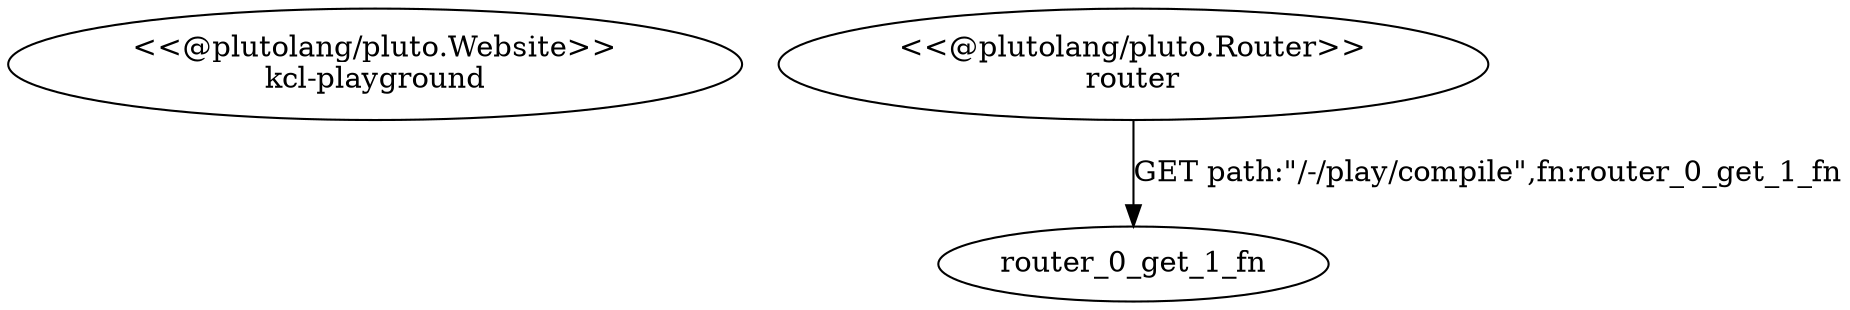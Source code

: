 strict digraph {
  kcl_playground_dev__plutolang_pluto_Website_kcl_playground [label="<<@plutolang/pluto.Website>>\nkcl-playground"];
  kcl_playground_dev__plutolang_pluto_Router_router [label="<<@plutolang/pluto.Router>>\nrouter"];
  kcl_playground_dev__plutolang_pluto_Router_router -> router_0_get_1_fn [label="GET path:\"/-/play/compile\",fn:router_0_get_1_fn",color="black"];
}